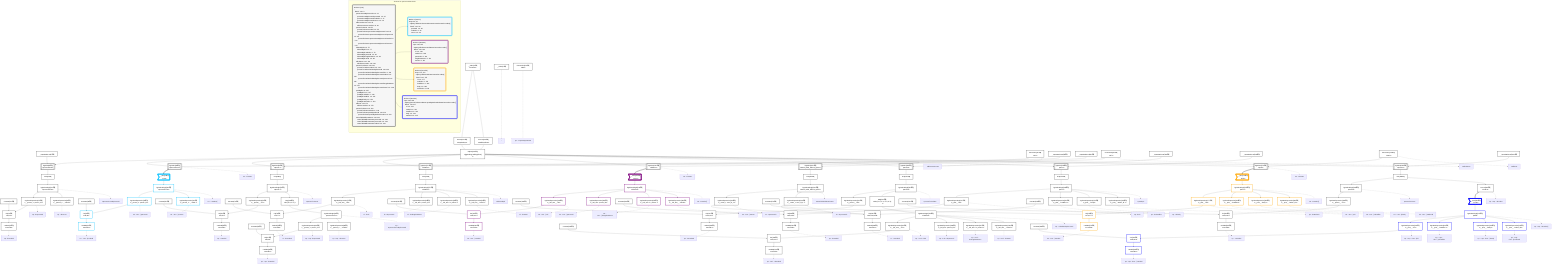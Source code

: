 graph TD
    classDef path fill:#eee,stroke:#000,color:#000
    classDef plan fill:#fff,stroke-width:3px,color:#000
    classDef itemplan fill:#fff,stroke-width:6px,color:#000
    classDef sideeffectplan fill:#f00,stroke-width:6px,color:#000
    classDef bucket fill:#f6f6f6,color:#000,stroke-width:6px,text-align:left


    %% define plans
    __Value0["__Value[0∈0]"]:::plan
    __Value3["__Value[3∈0]<br />ᐸcontextᐳ"]:::plan
    __InputStaticLeaf7["__InputStaticLeaf[7∈0]"]:::plan
    Access211["Access[211∈0]<br />ᐸ3.pgSettingsᐳ"]:::plan
    Access212["Access[212∈0]<br />ᐸ3.withPgClientᐳ"]:::plan
    Object213["Object[213∈0]<br />ᐸ{pgSettings,withPgClient}ᐳ"]:::plan
    PgSelect8[["PgSelect[8∈0]<br />ᐸpersonSecretᐳ"]]:::plan
    First12["First[12∈0]"]:::plan
    PgSelectSingle13["PgSelectSingle[13∈0]<br />ᐸpersonSecretᐳ"]:::plan
    Constant14["Constant[14∈0]"]:::plan
    PgClassExpression15["PgClassExpression[15∈0]<br />ᐸ__person_s...person_id”ᐳ"]:::plan
    List16["List[16∈0]<br />ᐸ14,15ᐳ"]:::plan
    Lambda17["Lambda[17∈0]<br />ᐸencodeᐳ"]:::plan
    PgClassExpression19["PgClassExpression[19∈0]<br />ᐸ__person_s..._.”sekrit”ᐳ"]:::plan
    Connection35["Connection[35∈0]<br />ᐸ31ᐳ"]:::plan
    PgSelect36[["PgSelect[36∈0]<br />ᐸpersonSecretᐳ"]]:::plan
    __Item37>"__Item[37∈1]<br />ᐸ36ᐳ"]:::itemplan
    PgSelectSingle38["PgSelectSingle[38∈1]<br />ᐸpersonSecretᐳ"]:::plan
    Constant39["Constant[39∈0]"]:::plan
    PgClassExpression40["PgClassExpression[40∈1]<br />ᐸ__person_s...person_id”ᐳ"]:::plan
    List41["List[41∈1]<br />ᐸ39,40ᐳ"]:::plan
    Lambda42["Lambda[42∈1]<br />ᐸencodeᐳ"]:::plan
    PgClassExpression44["PgClassExpression[44∈1]<br />ᐸ__person_s..._.”sekrit”ᐳ"]:::plan
    __InputStaticLeaf45["__InputStaticLeaf[45∈0]"]:::plan
    PgSelect46[["PgSelect[46∈0]<br />ᐸpersonᐳ"]]:::plan
    First50["First[50∈0]"]:::plan
    PgSelectSingle51["PgSelectSingle[51∈0]<br />ᐸpersonᐳ"]:::plan
    Constant52["Constant[52∈0]"]:::plan
    PgClassExpression53["PgClassExpression[53∈0]<br />ᐸ__person__.”id”ᐳ"]:::plan
    List54["List[54∈0]<br />ᐸ52,53ᐳ"]:::plan
    Lambda55["Lambda[55∈0]<br />ᐸencodeᐳ"]:::plan
    Map239["Map[239∈0]<br />ᐸ51:{”0”:0,”1”:1}ᐳ"]:::plan
    PgSelectSingle62["PgSelectSingle[62∈0]<br />ᐸpersonSecretᐳ"]:::plan
    Constant63["Constant[63∈0]"]:::plan
    PgClassExpression64["PgClassExpression[64∈0]<br />ᐸ__person_s...person_id”ᐳ"]:::plan
    List65["List[65∈0]<br />ᐸ63,64ᐳ"]:::plan
    Lambda66["Lambda[66∈0]<br />ᐸencodeᐳ"]:::plan
    PgClassExpression68["PgClassExpression[68∈0]<br />ᐸ__person_s..._.”sekrit”ᐳ"]:::plan
    __InputStaticLeaf69["__InputStaticLeaf[69∈0]"]:::plan
    PgSelect70[["PgSelect[70∈0]<br />ᐸleftArmᐳ"]]:::plan
    First74["First[74∈0]"]:::plan
    PgSelectSingle75["PgSelectSingle[75∈0]<br />ᐸleftArmᐳ"]:::plan
    Constant76["Constant[76∈0]"]:::plan
    PgClassExpression77["PgClassExpression[77∈0]<br />ᐸ__left_arm__.”id”ᐳ"]:::plan
    List78["List[78∈0]<br />ᐸ76,77ᐳ"]:::plan
    Lambda79["Lambda[79∈0]<br />ᐸencodeᐳ"]:::plan
    PgClassExpression81["PgClassExpression[81∈0]<br />ᐸ__left_arm...person_id”ᐳ"]:::plan
    PgClassExpression82["PgClassExpression[82∈0]<br />ᐸ__left_arm...in_metres”ᐳ"]:::plan
    PgClassExpression83["PgClassExpression[83∈0]<br />ᐸ__left_arm__.”mood”ᐳ"]:::plan
    Connection101["Connection[101∈0]<br />ᐸ97ᐳ"]:::plan
    PgSelect102[["PgSelect[102∈0]<br />ᐸleftArmᐳ"]]:::plan
    __Item103>"__Item[103∈2]<br />ᐸ102ᐳ"]:::itemplan
    PgSelectSingle104["PgSelectSingle[104∈2]<br />ᐸleftArmᐳ"]:::plan
    Constant105["Constant[105∈0]"]:::plan
    PgClassExpression106["PgClassExpression[106∈2]<br />ᐸ__left_arm__.”id”ᐳ"]:::plan
    List107["List[107∈2]<br />ᐸ105,106ᐳ"]:::plan
    Lambda108["Lambda[108∈2]<br />ᐸencodeᐳ"]:::plan
    PgClassExpression110["PgClassExpression[110∈2]<br />ᐸ__left_arm...person_id”ᐳ"]:::plan
    PgClassExpression111["PgClassExpression[111∈2]<br />ᐸ__left_arm...in_metres”ᐳ"]:::plan
    PgClassExpression112["PgClassExpression[112∈2]<br />ᐸ__left_arm__.”mood”ᐳ"]:::plan
    __InputStaticLeaf113["__InputStaticLeaf[113∈0]"]:::plan
    PgSelect114[["PgSelect[114∈0]<br />ᐸpersonᐳ"]]:::plan
    First118["First[118∈0]"]:::plan
    PgSelectSingle119["PgSelectSingle[119∈0]<br />ᐸpersonᐳ"]:::plan
    Constant120["Constant[120∈0]"]:::plan
    PgClassExpression121["PgClassExpression[121∈0]<br />ᐸ__person__.”id”ᐳ"]:::plan
    List122["List[122∈0]<br />ᐸ120,121ᐳ"]:::plan
    Lambda123["Lambda[123∈0]<br />ᐸencodeᐳ"]:::plan
    Map241["Map[241∈0]<br />ᐸ119:{”0”:0,”1”:1,”2”:2,”3”:3}ᐳ"]:::plan
    PgSelectSingle130["PgSelectSingle[130∈0]<br />ᐸleftArmᐳ"]:::plan
    Constant131["Constant[131∈0]"]:::plan
    PgClassExpression132["PgClassExpression[132∈0]<br />ᐸ__left_arm__.”id”ᐳ"]:::plan
    List133["List[133∈0]<br />ᐸ131,132ᐳ"]:::plan
    Lambda134["Lambda[134∈0]<br />ᐸencodeᐳ"]:::plan
    PgClassExpression136["PgClassExpression[136∈0]<br />ᐸ__left_arm...person_id”ᐳ"]:::plan
    PgClassExpression137["PgClassExpression[137∈0]<br />ᐸ__left_arm...in_metres”ᐳ"]:::plan
    PgClassExpression138["PgClassExpression[138∈0]<br />ᐸ__left_arm__.”mood”ᐳ"]:::plan
    __InputStaticLeaf139["__InputStaticLeaf[139∈0]"]:::plan
    PgSelect140[["PgSelect[140∈0]<br />ᐸpostᐳ"]]:::plan
    First144["First[144∈0]"]:::plan
    PgSelectSingle145["PgSelectSingle[145∈0]<br />ᐸpostᐳ"]:::plan
    Constant146["Constant[146∈0]"]:::plan
    PgClassExpression147["PgClassExpression[147∈0]<br />ᐸ__post__.”id”ᐳ"]:::plan
    List148["List[148∈0]<br />ᐸ146,147ᐳ"]:::plan
    Lambda149["Lambda[149∈0]<br />ᐸencodeᐳ"]:::plan
    PgClassExpression151["PgClassExpression[151∈0]<br />ᐸ__post__.”headline”ᐳ"]:::plan
    PgClassExpression152["PgClassExpression[152∈0]<br />ᐸ__post__.”body”ᐳ"]:::plan
    PgClassExpression153["PgClassExpression[153∈0]<br />ᐸ__post__.”author_id”ᐳ"]:::plan
    Connection172["Connection[172∈0]<br />ᐸ168ᐳ"]:::plan
    PgSelect173[["PgSelect[173∈0]<br />ᐸpostᐳ"]]:::plan
    __Item174>"__Item[174∈3]<br />ᐸ173ᐳ"]:::itemplan
    PgSelectSingle175["PgSelectSingle[175∈3]<br />ᐸpostᐳ"]:::plan
    Constant176["Constant[176∈0]"]:::plan
    PgClassExpression177["PgClassExpression[177∈3]<br />ᐸ__post__.”id”ᐳ"]:::plan
    List178["List[178∈3]<br />ᐸ176,177ᐳ"]:::plan
    Lambda179["Lambda[179∈3]<br />ᐸencodeᐳ"]:::plan
    PgClassExpression181["PgClassExpression[181∈3]<br />ᐸ__post__.”headline”ᐳ"]:::plan
    PgClassExpression182["PgClassExpression[182∈3]<br />ᐸ__post__.”body”ᐳ"]:::plan
    PgClassExpression183["PgClassExpression[183∈3]<br />ᐸ__post__.”author_id”ᐳ"]:::plan
    __InputStaticLeaf184["__InputStaticLeaf[184∈0]"]:::plan
    PgSelect185[["PgSelect[185∈0]<br />ᐸpersonᐳ"]]:::plan
    First189["First[189∈0]"]:::plan
    PgSelectSingle190["PgSelectSingle[190∈0]<br />ᐸpersonᐳ"]:::plan
    Constant191["Constant[191∈0]"]:::plan
    PgClassExpression192["PgClassExpression[192∈0]<br />ᐸ__person__.”id”ᐳ"]:::plan
    List193["List[193∈0]<br />ᐸ191,192ᐳ"]:::plan
    Lambda194["Lambda[194∈0]<br />ᐸencodeᐳ"]:::plan
    Connection214["Connection[214∈0]<br />ᐸ210ᐳ"]:::plan
    Access243["Access[243∈0]<br />ᐸ189.0ᐳ"]:::plan
    __Item216>"__Item[216∈4]<br />ᐸ243ᐳ"]:::itemplan
    PgSelectSingle217["PgSelectSingle[217∈4]<br />ᐸpostᐳ"]:::plan
    Constant218["Constant[218∈0]"]:::plan
    PgClassExpression219["PgClassExpression[219∈4]<br />ᐸ__post__.”id”ᐳ"]:::plan
    List220["List[220∈4]<br />ᐸ218,219ᐳ"]:::plan
    Lambda221["Lambda[221∈4]<br />ᐸencodeᐳ"]:::plan
    PgClassExpression223["PgClassExpression[223∈4]<br />ᐸ__post__.”headline”ᐳ"]:::plan
    PgClassExpression224["PgClassExpression[224∈4]<br />ᐸ__post__.”body”ᐳ"]:::plan
    PgClassExpression225["PgClassExpression[225∈4]<br />ᐸ__post__.”author_id”ᐳ"]:::plan
    PgSelect226[["PgSelect[226∈0]<br />ᐸreturn_table_without_grantsᐳ"]]:::plan
    First230["First[230∈0]"]:::plan
    PgSelectSingle231["PgSelectSingle[231∈0]<br />ᐸreturn_table_without_grantsᐳ"]:::plan
    Constant232["Constant[232∈0]"]:::plan
    PgClassExpression233["PgClassExpression[233∈0]<br />ᐸ__return_t...rson_id_1”ᐳ"]:::plan
    PgClassExpression234["PgClassExpression[234∈0]<br />ᐸ__return_t...rson_id_2”ᐳ"]:::plan
    List235["List[235∈0]<br />ᐸ232,233,234ᐳ"]:::plan
    Lambda236["Lambda[236∈0]<br />ᐸencodeᐳ"]:::plan

    %% plan dependencies
    __Value3 --> Access211
    __Value3 --> Access212
    Access211 & Access212 --> Object213
    Object213 & __InputStaticLeaf7 --> PgSelect8
    PgSelect8 --> First12
    First12 --> PgSelectSingle13
    PgSelectSingle13 --> PgClassExpression15
    Constant14 & PgClassExpression15 --> List16
    List16 --> Lambda17
    PgSelectSingle13 --> PgClassExpression19
    Object213 & Connection35 --> PgSelect36
    PgSelect36 ==> __Item37
    __Item37 --> PgSelectSingle38
    PgSelectSingle38 --> PgClassExpression40
    Constant39 & PgClassExpression40 --> List41
    List41 --> Lambda42
    PgSelectSingle38 --> PgClassExpression44
    Object213 & __InputStaticLeaf45 --> PgSelect46
    PgSelect46 --> First50
    First50 --> PgSelectSingle51
    PgSelectSingle51 --> PgClassExpression53
    Constant52 & PgClassExpression53 --> List54
    List54 --> Lambda55
    PgSelectSingle51 --> Map239
    Map239 --> PgSelectSingle62
    PgSelectSingle62 --> PgClassExpression64
    Constant63 & PgClassExpression64 --> List65
    List65 --> Lambda66
    PgSelectSingle62 --> PgClassExpression68
    Object213 & __InputStaticLeaf69 --> PgSelect70
    PgSelect70 --> First74
    First74 --> PgSelectSingle75
    PgSelectSingle75 --> PgClassExpression77
    Constant76 & PgClassExpression77 --> List78
    List78 --> Lambda79
    PgSelectSingle75 --> PgClassExpression81
    PgSelectSingle75 --> PgClassExpression82
    PgSelectSingle75 --> PgClassExpression83
    Object213 & Connection101 --> PgSelect102
    PgSelect102 ==> __Item103
    __Item103 --> PgSelectSingle104
    PgSelectSingle104 --> PgClassExpression106
    Constant105 & PgClassExpression106 --> List107
    List107 --> Lambda108
    PgSelectSingle104 --> PgClassExpression110
    PgSelectSingle104 --> PgClassExpression111
    PgSelectSingle104 --> PgClassExpression112
    Object213 & __InputStaticLeaf113 --> PgSelect114
    PgSelect114 --> First118
    First118 --> PgSelectSingle119
    PgSelectSingle119 --> PgClassExpression121
    Constant120 & PgClassExpression121 --> List122
    List122 --> Lambda123
    PgSelectSingle119 --> Map241
    Map241 --> PgSelectSingle130
    PgSelectSingle130 --> PgClassExpression132
    Constant131 & PgClassExpression132 --> List133
    List133 --> Lambda134
    PgSelectSingle130 --> PgClassExpression136
    PgSelectSingle130 --> PgClassExpression137
    PgSelectSingle130 --> PgClassExpression138
    Object213 & __InputStaticLeaf139 --> PgSelect140
    PgSelect140 --> First144
    First144 --> PgSelectSingle145
    PgSelectSingle145 --> PgClassExpression147
    Constant146 & PgClassExpression147 --> List148
    List148 --> Lambda149
    PgSelectSingle145 --> PgClassExpression151
    PgSelectSingle145 --> PgClassExpression152
    PgSelectSingle145 --> PgClassExpression153
    Object213 & Connection172 --> PgSelect173
    PgSelect173 ==> __Item174
    __Item174 --> PgSelectSingle175
    PgSelectSingle175 --> PgClassExpression177
    Constant176 & PgClassExpression177 --> List178
    List178 --> Lambda179
    PgSelectSingle175 --> PgClassExpression181
    PgSelectSingle175 --> PgClassExpression182
    PgSelectSingle175 --> PgClassExpression183
    Object213 & __InputStaticLeaf184 --> PgSelect185
    PgSelect185 --> First189
    First189 --> PgSelectSingle190
    PgSelectSingle190 --> PgClassExpression192
    Constant191 & PgClassExpression192 --> List193
    List193 --> Lambda194
    First189 --> Access243
    Access243 ==> __Item216
    __Item216 --> PgSelectSingle217
    PgSelectSingle217 --> PgClassExpression219
    Constant218 & PgClassExpression219 --> List220
    List220 --> Lambda221
    PgSelectSingle217 --> PgClassExpression223
    PgSelectSingle217 --> PgClassExpression224
    PgSelectSingle217 --> PgClassExpression225
    Object213 --> PgSelect226
    PgSelect226 --> First230
    First230 --> PgSelectSingle231
    PgSelectSingle231 --> PgClassExpression233
    PgSelectSingle231 --> PgClassExpression234
    Constant232 & PgClassExpression233 & PgClassExpression234 --> List235
    List235 --> Lambda236

    %% plan-to-path relationships
    P0["~"]
    __Value0 -.-> P0
    P13["ᐳpersonSecretByPersonId"]
    PgSelectSingle13 -.-> P13
    P15["ᐳp…dᐳpersonId"]
    PgClassExpression15 -.-> P15
    P17["ᐳp…dᐳnodeId"]
    Lambda17 -.-> P17
    P19["ᐳp…dᐳsecret"]
    PgClassExpression19 -.-> P19
    P35["ᐳallPersonSecrets"]
    Connection35 -.-> P35
    P36["ᐳa…sᐳnodes"]
    PgSelect36 -.-> P36
    P38["ᐳa…sᐳnodes[]"]
    PgSelectSingle38 -.-> P38
    P40["ᐳa…sᐳn…]ᐳpersonId"]
    PgClassExpression40 -.-> P40
    P42["ᐳa…sᐳn…]ᐳnodeId"]
    Lambda42 -.-> P42
    P44["ᐳa…sᐳn…]ᐳsecret"]
    PgClassExpression44 -.-> P44
    P51["ᐳpersonForSecret"]
    PgSelectSingle51 -.-> P51
    P55["ᐳp…tᐳnodeId"]
    Lambda55 -.-> P55
    P62["ᐳp…tᐳpersonSecretByPersonId"]
    PgSelectSingle62 -.-> P62
    P64["ᐳp…tᐳp…dᐳpersonId"]
    PgClassExpression64 -.-> P64
    P66["ᐳp…tᐳp…dᐳnodeId"]
    Lambda66 -.-> P66
    P68["ᐳp…tᐳp…dᐳsecret"]
    PgClassExpression68 -.-> P68
    P75["ᐳleftArmById"]
    PgSelectSingle75 -.-> P75
    P77["ᐳl…dᐳid"]
    PgClassExpression77 -.-> P77
    P79["ᐳl…dᐳnodeId"]
    Lambda79 -.-> P79
    P81["ᐳl…dᐳpersonId"]
    PgClassExpression81 -.-> P81
    P82["ᐳl…dᐳlengthInMetres"]
    PgClassExpression82 -.-> P82
    P83["ᐳl…dᐳmood"]
    PgClassExpression83 -.-> P83
    P101["ᐳallLeftArms"]
    Connection101 -.-> P101
    P102["ᐳa…sᐳnodes"]
    PgSelect102 -.-> P102
    P104["ᐳa…sᐳnodes[]"]
    PgSelectSingle104 -.-> P104
    P106["ᐳa…sᐳn…]ᐳid"]
    PgClassExpression106 -.-> P106
    P108["ᐳa…sᐳn…]ᐳnodeId"]
    Lambda108 -.-> P108
    P110["ᐳa…sᐳn…]ᐳpersonId"]
    PgClassExpression110 -.-> P110
    P111["ᐳa…sᐳn…]ᐳlengthInMetres"]
    PgClassExpression111 -.-> P111
    P112["ᐳa…sᐳn…]ᐳmood"]
    PgClassExpression112 -.-> P112
    P119["ᐳpersonForLeftArm"]
    PgSelectSingle119 -.-> P119
    P123["ᐳp…mᐳnodeId"]
    Lambda123 -.-> P123
    P130["ᐳp…mᐳleftArmByPersonId"]
    PgSelectSingle130 -.-> P130
    P132["ᐳp…mᐳl…dᐳid"]
    PgClassExpression132 -.-> P132
    P134["ᐳp…mᐳl…dᐳnodeId"]
    Lambda134 -.-> P134
    P136["ᐳp…mᐳl…dᐳpersonId"]
    PgClassExpression136 -.-> P136
    P137["ᐳp…mᐳl…dᐳlengthInMetres"]
    PgClassExpression137 -.-> P137
    P138["ᐳp…mᐳl…dᐳmood"]
    PgClassExpression138 -.-> P138
    P145["ᐳpostById"]
    PgSelectSingle145 -.-> P145
    P147["ᐳp…dᐳid"]
    PgClassExpression147 -.-> P147
    P149["ᐳp…dᐳnodeId"]
    Lambda149 -.-> P149
    P151["ᐳp…dᐳheadline"]
    PgClassExpression151 -.-> P151
    P152["ᐳp…dᐳbody"]
    PgClassExpression152 -.-> P152
    P153["ᐳp…dᐳauthorId"]
    PgClassExpression153 -.-> P153
    P172["ᐳallPosts"]
    Connection172 -.-> P172
    P173["ᐳa…sᐳnodes"]
    PgSelect173 -.-> P173
    P175["ᐳa…sᐳnodes[]"]
    PgSelectSingle175 -.-> P175
    P177["ᐳa…sᐳn…]ᐳid"]
    PgClassExpression177 -.-> P177
    P179["ᐳa…sᐳn…]ᐳnodeId"]
    Lambda179 -.-> P179
    P181["ᐳa…sᐳn…]ᐳheadline"]
    PgClassExpression181 -.-> P181
    P182["ᐳa…sᐳn…]ᐳbody"]
    PgClassExpression182 -.-> P182
    P183["ᐳa…sᐳn…]ᐳauthorId"]
    PgClassExpression183 -.-> P183
    P190["ᐳpersonForPosts"]
    PgSelectSingle190 -.-> P190
    P194["ᐳp…sᐳnodeId"]
    Lambda194 -.-> P194
    P214["ᐳp…sᐳpostsByAuthorId"]
    Connection214 -.-> P214
    P217["ᐳp…sᐳp…dᐳnodes[]"]
    PgSelectSingle217 -.-> P217
    P219["ᐳp…sᐳp…dᐳn…]ᐳid"]
    PgClassExpression219 -.-> P219
    P221["ᐳp…sᐳp…dᐳn…]ᐳnodeId"]
    Lambda221 -.-> P221
    P223["ᐳp…sᐳp…dᐳn…]ᐳheadline"]
    PgClassExpression223 -.-> P223
    P224["ᐳp…sᐳp…dᐳn…]ᐳbody"]
    PgClassExpression224 -.-> P224
    P225["ᐳp…sᐳp…dᐳn…]ᐳauthorId"]
    PgClassExpression225 -.-> P225
    P231["ᐳreturnTableWithoutGrants"]
    PgSelectSingle231 -.-> P231
    P233["ᐳr…sᐳpersonId1"]
    PgClassExpression233 -.-> P233
    P234["ᐳr…sᐳpersonId2"]
    PgClassExpression234 -.-> P234
    P236["ᐳr…sᐳnodeId"]
    Lambda236 -.-> P236
    P243["ᐳp…sᐳp…dᐳnodes"]
    Access243 -.-> P243

    subgraph "Buckets for queries/v4/rbac.basic"
    Bucket0("Bucket 0 (root)<br />~<br />⠀ROOT ᐸ-O- 0<br />⠀⠀personSecretByPersonId ᐸ-O- 13<br />⠀⠀⠀personSecretByPersonId.personId ᐸ-L- 15<br />⠀⠀⠀personSecretByPersonId.nodeId ᐸ-L- 17<br />⠀⠀⠀personSecretByPersonId.secret ᐸ-L- 19<br />⠀⠀allPersonSecrets ᐸ-O- 35<br />⠀⠀⠀allPersonSecrets.nodes ᐸ-A- 36<br />⠀⠀personForSecret ᐸ-O- 51<br />⠀⠀⠀personForSecret.nodeId ᐸ-L- 55<br />⠀⠀⠀personForSecret.personSecretByPersonId ᐸ-O- 62<br />⠀⠀⠀⠀personForSecret.personSecretByPersonId.personId ᐸ-L- 64<br />⠀⠀⠀⠀personForSecret.personSecretByPersonId.nodeId ᐸ-L- 66<br />⠀⠀⠀⠀personForSecret.personSecretByPersonId.secret ᐸ-L- 68<br />⠀⠀leftArmById ᐸ-O- 75<br />⠀⠀⠀leftArmById.id ᐸ-L- 77<br />⠀⠀⠀leftArmById.nodeId ᐸ-L- 79<br />⠀⠀⠀leftArmById.personId ᐸ-L- 81<br />⠀⠀⠀leftArmById.lengthInMetres ᐸ-L- 82<br />⠀⠀⠀leftArmById.mood ᐸ-L- 83<br />⠀⠀allLeftArms ᐸ-O- 101<br />⠀⠀⠀allLeftArms.nodes ᐸ-A- 102<br />⠀⠀personForLeftArm ᐸ-O- 119<br />⠀⠀⠀personForLeftArm.nodeId ᐸ-L- 123<br />⠀⠀⠀personForLeftArm.leftArmByPersonId ᐸ-O- 130<br />⠀⠀⠀⠀personForLeftArm.leftArmByPersonId.id ᐸ-L- 132<br />⠀⠀⠀⠀personForLeftArm.leftArmByPersonId.nodeId ᐸ-L- 134<br />⠀⠀⠀⠀personForLeftArm.leftArmByPersonId.personId ᐸ-L- 136<br />⠀⠀⠀⠀personForLeftArm.leftArmByPersonId.lengthInMetres ᐸ-L- 137<br />⠀⠀⠀⠀personForLeftArm.leftArmByPersonId.mood ᐸ-L- 138<br />⠀⠀postById ᐸ-O- 145<br />⠀⠀⠀postById.id ᐸ-L- 147<br />⠀⠀⠀postById.nodeId ᐸ-L- 149<br />⠀⠀⠀postById.headline ᐸ-L- 151<br />⠀⠀⠀postById.body ᐸ-L- 152<br />⠀⠀⠀postById.authorId ᐸ-L- 153<br />⠀⠀allPosts ᐸ-O- 172<br />⠀⠀⠀allPosts.nodes ᐸ-A- 173<br />⠀⠀personForPosts ᐸ-O- 190<br />⠀⠀⠀personForPosts.nodeId ᐸ-L- 194<br />⠀⠀⠀personForPosts.postsByAuthorId ᐸ-O- 214<br />⠀⠀⠀⠀personForPosts.postsByAuthorId.nodes ᐸ-A- 243<br />⠀⠀returnTableWithoutGrants ᐸ-O- 231<br />⠀⠀⠀returnTableWithoutGrants.personId1 ᐸ-L- 233<br />⠀⠀⠀returnTableWithoutGrants.personId2 ᐸ-L- 234<br />⠀⠀⠀returnTableWithoutGrants.nodeId ᐸ-L- 236"):::bucket
    classDef bucket0 stroke:#696969
    class Bucket0,__Value0,__Value3,__InputStaticLeaf7,PgSelect8,First12,PgSelectSingle13,Constant14,PgClassExpression15,List16,Lambda17,PgClassExpression19,Connection35,PgSelect36,Constant39,__InputStaticLeaf45,PgSelect46,First50,PgSelectSingle51,Constant52,PgClassExpression53,List54,Lambda55,PgSelectSingle62,Constant63,PgClassExpression64,List65,Lambda66,PgClassExpression68,__InputStaticLeaf69,PgSelect70,First74,PgSelectSingle75,Constant76,PgClassExpression77,List78,Lambda79,PgClassExpression81,PgClassExpression82,PgClassExpression83,Connection101,PgSelect102,Constant105,__InputStaticLeaf113,PgSelect114,First118,PgSelectSingle119,Constant120,PgClassExpression121,List122,Lambda123,PgSelectSingle130,Constant131,PgClassExpression132,List133,Lambda134,PgClassExpression136,PgClassExpression137,PgClassExpression138,__InputStaticLeaf139,PgSelect140,First144,PgSelectSingle145,Constant146,PgClassExpression147,List148,Lambda149,PgClassExpression151,PgClassExpression152,PgClassExpression153,Connection172,PgSelect173,Constant176,__InputStaticLeaf184,PgSelect185,First189,PgSelectSingle190,Constant191,PgClassExpression192,List193,Lambda194,Access211,Access212,Object213,Connection214,Constant218,PgSelect226,First230,PgSelectSingle231,Constant232,PgClassExpression233,PgClassExpression234,List235,Lambda236,Map239,Map241,Access243 bucket0
    Bucket1("Bucket 1 (item37)<br />Deps: 36, 39<br />~ᐳQuery.allPersonSecretsᐳPersonSecretsConnection.nodes[]<br />⠀ROOT ᐸ-O- 38<br />⠀⠀personId ᐸ-L- 40<br />⠀⠀nodeId ᐸ-L- 42<br />⠀⠀secret ᐸ-L- 44"):::bucket
    classDef bucket1 stroke:#00bfff
    class Bucket1,__Item37,PgSelectSingle38,PgClassExpression40,List41,Lambda42,PgClassExpression44 bucket1
    Bucket2("Bucket 2 (item103)<br />Deps: 102, 105<br />~ᐳQuery.allLeftArmsᐳLeftArmsConnection.nodes[]<br />⠀ROOT ᐸ-O- 104<br />⠀⠀id ᐸ-L- 106<br />⠀⠀nodeId ᐸ-L- 108<br />⠀⠀personId ᐸ-L- 110<br />⠀⠀lengthInMetres ᐸ-L- 111<br />⠀⠀mood ᐸ-L- 112"):::bucket
    classDef bucket2 stroke:#7f007f
    class Bucket2,__Item103,PgSelectSingle104,PgClassExpression106,List107,Lambda108,PgClassExpression110,PgClassExpression111,PgClassExpression112 bucket2
    Bucket3("Bucket 3 (item174)<br />Deps: 173, 176<br />~ᐳQuery.allPostsᐳPostsConnection.nodes[]<br />⠀ROOT ᐸ-O- 175<br />⠀⠀id ᐸ-L- 177<br />⠀⠀nodeId ᐸ-L- 179<br />⠀⠀headline ᐸ-L- 181<br />⠀⠀body ᐸ-L- 182<br />⠀⠀authorId ᐸ-L- 183"):::bucket
    classDef bucket3 stroke:#ffa500
    class Bucket3,__Item174,PgSelectSingle175,PgClassExpression177,List178,Lambda179,PgClassExpression181,PgClassExpression182,PgClassExpression183 bucket3
    Bucket4("Bucket 4 (item216)<br />Deps: 243, 218<br />~ᐳQuery.personForPostsᐳPerson.postsByAuthorIdᐳPostsConnection.nodes[]<br />⠀ROOT ᐸ-O- 217<br />⠀⠀id ᐸ-L- 219<br />⠀⠀nodeId ᐸ-L- 221<br />⠀⠀headline ᐸ-L- 223<br />⠀⠀body ᐸ-L- 224<br />⠀⠀authorId ᐸ-L- 225"):::bucket
    classDef bucket4 stroke:#0000ff
    class Bucket4,__Item216,PgSelectSingle217,PgClassExpression219,List220,Lambda221,PgClassExpression223,PgClassExpression224,PgClassExpression225 bucket4
    Bucket0 --> Bucket1 & Bucket2 & Bucket3 & Bucket4
    end